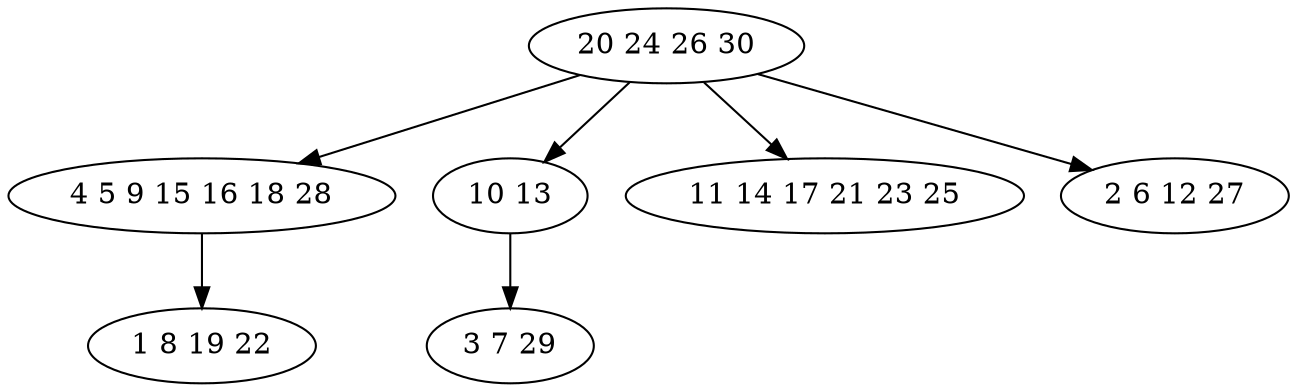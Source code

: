 digraph true_tree {
	"0" -> "1"
	"0" -> "2"
	"2" -> "3"
	"0" -> "4"
	"0" -> "5"
	"1" -> "6"
	"0" [label="20 24 26 30"];
	"1" [label="4 5 9 15 16 18 28"];
	"2" [label="10 13"];
	"3" [label="3 7 29"];
	"4" [label="11 14 17 21 23 25"];
	"5" [label="2 6 12 27"];
	"6" [label="1 8 19 22"];
}
